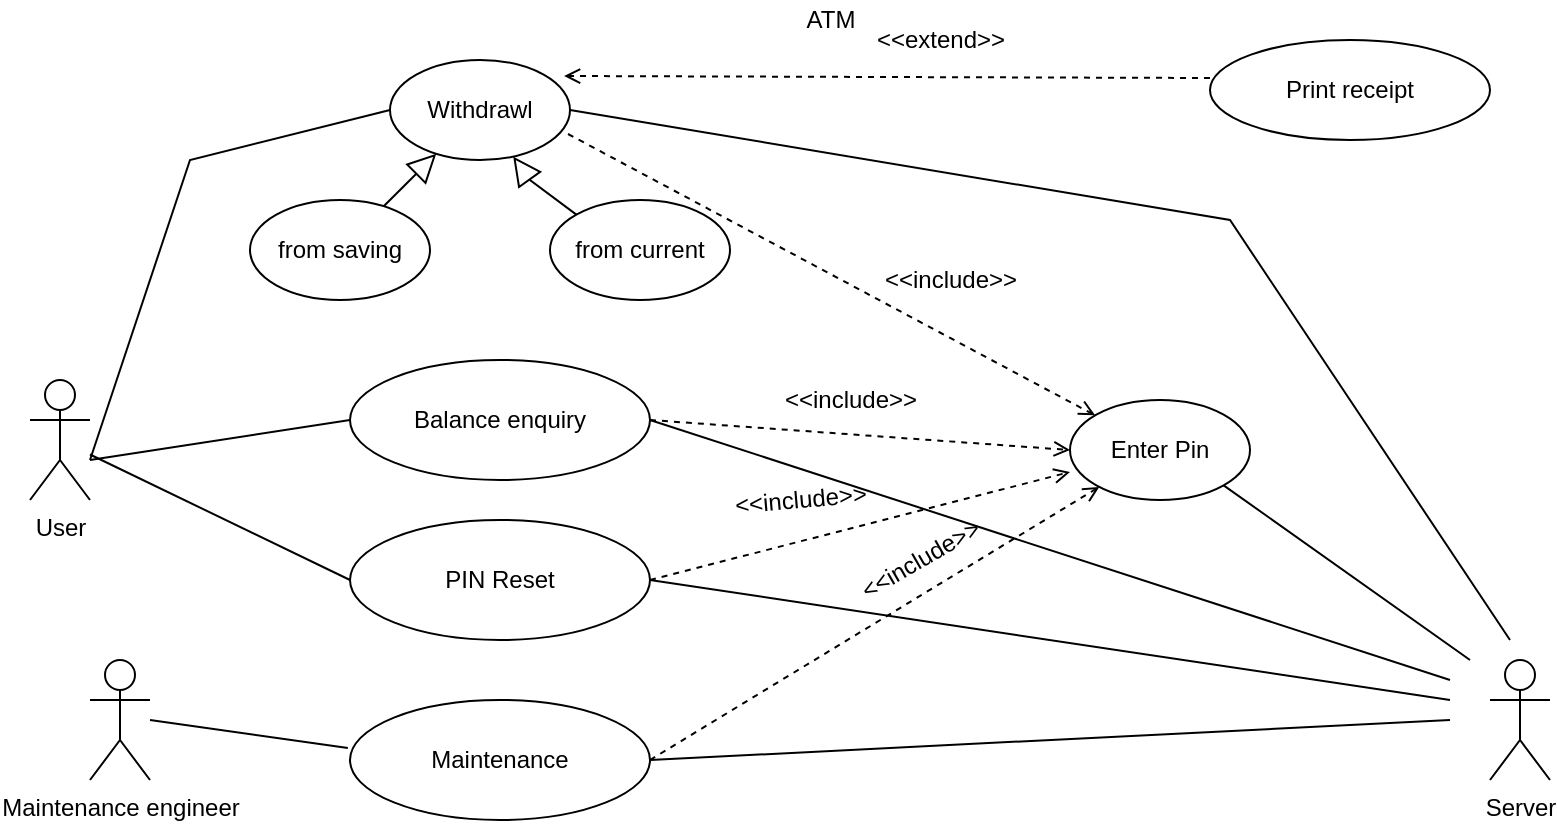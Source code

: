 <mxfile version="16.6.4" type="github"><diagram id="KG8YndVyWsFrYVTOWhw6" name="Page-1"><mxGraphModel dx="868" dy="482" grid="1" gridSize="10" guides="1" tooltips="1" connect="1" arrows="1" fold="1" page="1" pageScale="1" pageWidth="850" pageHeight="1100" math="1" shadow="0"><root><mxCell id="0"/><mxCell id="1" parent="0"/><mxCell id="Q4iGxTvd_KhKW-Tn5tie-8" value="Withdrawl" style="ellipse;whiteSpace=wrap;html=1;" vertex="1" parent="1"><mxGeometry x="220" y="40" width="90" height="50" as="geometry"/></mxCell><mxCell id="Q4iGxTvd_KhKW-Tn5tie-9" value="from saving" style="ellipse;whiteSpace=wrap;html=1;" vertex="1" parent="1"><mxGeometry x="150" y="110" width="90" height="50" as="geometry"/></mxCell><mxCell id="Q4iGxTvd_KhKW-Tn5tie-10" value="from current" style="ellipse;whiteSpace=wrap;html=1;" vertex="1" parent="1"><mxGeometry x="300" y="110" width="90" height="50" as="geometry"/></mxCell><mxCell id="Q4iGxTvd_KhKW-Tn5tie-11" value="Balance enquiry" style="ellipse;whiteSpace=wrap;html=1;" vertex="1" parent="1"><mxGeometry x="200" y="190" width="150" height="60" as="geometry"/></mxCell><mxCell id="Q4iGxTvd_KhKW-Tn5tie-12" value="PIN Reset" style="ellipse;whiteSpace=wrap;html=1;" vertex="1" parent="1"><mxGeometry x="200" y="270" width="150" height="60" as="geometry"/></mxCell><mxCell id="Q4iGxTvd_KhKW-Tn5tie-13" value="Maintenance" style="ellipse;whiteSpace=wrap;html=1;" vertex="1" parent="1"><mxGeometry x="200" y="360" width="150" height="60" as="geometry"/></mxCell><mxCell id="Q4iGxTvd_KhKW-Tn5tie-14" value="User&lt;br&gt;" style="shape=umlActor;verticalLabelPosition=bottom;verticalAlign=top;html=1;outlineConnect=0;" vertex="1" parent="1"><mxGeometry x="40" y="200" width="30" height="60" as="geometry"/></mxCell><mxCell id="Q4iGxTvd_KhKW-Tn5tie-15" value="" style="endArrow=none;html=1;rounded=0;entryX=0;entryY=0.5;entryDx=0;entryDy=0;" edge="1" parent="1" target="Q4iGxTvd_KhKW-Tn5tie-8"><mxGeometry width="50" height="50" relative="1" as="geometry"><mxPoint x="70" y="240" as="sourcePoint"/><mxPoint x="120" y="50" as="targetPoint"/><Array as="points"><mxPoint x="120" y="90"/></Array></mxGeometry></mxCell><mxCell id="Q4iGxTvd_KhKW-Tn5tie-16" value="" style="endArrow=none;html=1;rounded=0;entryX=0;entryY=0.5;entryDx=0;entryDy=0;" edge="1" parent="1" target="Q4iGxTvd_KhKW-Tn5tie-11"><mxGeometry width="50" height="50" relative="1" as="geometry"><mxPoint x="70" y="240" as="sourcePoint"/><mxPoint x="150" y="180" as="targetPoint"/></mxGeometry></mxCell><mxCell id="Q4iGxTvd_KhKW-Tn5tie-17" value="" style="endArrow=none;html=1;rounded=0;entryX=0;entryY=0.5;entryDx=0;entryDy=0;" edge="1" parent="1" source="Q4iGxTvd_KhKW-Tn5tie-14" target="Q4iGxTvd_KhKW-Tn5tie-12"><mxGeometry width="50" height="50" relative="1" as="geometry"><mxPoint x="110" y="240" as="sourcePoint"/><mxPoint x="160" y="190" as="targetPoint"/></mxGeometry></mxCell><mxCell id="Q4iGxTvd_KhKW-Tn5tie-20" value="" style="endArrow=block;endFill=0;endSize=12;html=1;rounded=0;" edge="1" parent="1" source="Q4iGxTvd_KhKW-Tn5tie-9" target="Q4iGxTvd_KhKW-Tn5tie-8"><mxGeometry width="160" relative="1" as="geometry"><mxPoint x="220" y="100" as="sourcePoint"/><mxPoint x="240" y="100" as="targetPoint"/><Array as="points"/></mxGeometry></mxCell><mxCell id="Q4iGxTvd_KhKW-Tn5tie-21" value="" style="endArrow=block;endFill=0;endSize=12;html=1;rounded=0;exitX=0;exitY=0;exitDx=0;exitDy=0;" edge="1" parent="1" source="Q4iGxTvd_KhKW-Tn5tie-10" target="Q4iGxTvd_KhKW-Tn5tie-8"><mxGeometry width="160" relative="1" as="geometry"><mxPoint x="273.704" y="109.996" as="sourcePoint"/><mxPoint x="299.996" y="83.704" as="targetPoint"/><Array as="points"><mxPoint x="290" y="100"/></Array></mxGeometry></mxCell><mxCell id="Q4iGxTvd_KhKW-Tn5tie-27" value="Maintenance engineer" style="shape=umlActor;verticalLabelPosition=bottom;verticalAlign=top;html=1;outlineConnect=0;" vertex="1" parent="1"><mxGeometry x="70" y="340" width="30" height="60" as="geometry"/></mxCell><mxCell id="Q4iGxTvd_KhKW-Tn5tie-30" value="" style="endArrow=none;html=1;rounded=0;entryX=-0.007;entryY=0.4;entryDx=0;entryDy=0;entryPerimeter=0;" edge="1" parent="1" target="Q4iGxTvd_KhKW-Tn5tie-13"><mxGeometry width="50" height="50" relative="1" as="geometry"><mxPoint x="100" y="370" as="sourcePoint"/><mxPoint x="150" y="320" as="targetPoint"/></mxGeometry></mxCell><mxCell id="Q4iGxTvd_KhKW-Tn5tie-31" value="Enter Pin" style="ellipse;whiteSpace=wrap;html=1;" vertex="1" parent="1"><mxGeometry x="560" y="210" width="90" height="50" as="geometry"/></mxCell><mxCell id="Q4iGxTvd_KhKW-Tn5tie-32" value="Print receipt" style="ellipse;whiteSpace=wrap;html=1;" vertex="1" parent="1"><mxGeometry x="630" y="30" width="140" height="50" as="geometry"/></mxCell><mxCell id="Q4iGxTvd_KhKW-Tn5tie-33" value="Server" style="shape=umlActor;verticalLabelPosition=bottom;verticalAlign=top;html=1;outlineConnect=0;" vertex="1" parent="1"><mxGeometry x="770" y="340" width="30" height="60" as="geometry"/></mxCell><mxCell id="Q4iGxTvd_KhKW-Tn5tie-36" value="" style="endArrow=none;html=1;rounded=0;exitX=1;exitY=0.5;exitDx=0;exitDy=0;" edge="1" parent="1" source="Q4iGxTvd_KhKW-Tn5tie-12"><mxGeometry width="50" height="50" relative="1" as="geometry"><mxPoint x="440" y="290" as="sourcePoint"/><mxPoint x="750" y="360" as="targetPoint"/></mxGeometry></mxCell><mxCell id="Q4iGxTvd_KhKW-Tn5tie-37" value="" style="endArrow=none;html=1;rounded=0;entryX=1;entryY=0.5;entryDx=0;entryDy=0;" edge="1" parent="1" target="Q4iGxTvd_KhKW-Tn5tie-8"><mxGeometry width="50" height="50" relative="1" as="geometry"><mxPoint x="780" y="330" as="sourcePoint"/><mxPoint x="500" y="250" as="targetPoint"/><Array as="points"><mxPoint x="640" y="120"/></Array></mxGeometry></mxCell><mxCell id="Q4iGxTvd_KhKW-Tn5tie-38" value="" style="endArrow=open;html=1;rounded=0;dashed=1;strokeWidth=1;exitX=1;exitY=0.5;exitDx=0;exitDy=0;entryX=0;entryY=0.5;entryDx=0;entryDy=0;endFill=0;" edge="1" parent="1" source="Q4iGxTvd_KhKW-Tn5tie-11" target="Q4iGxTvd_KhKW-Tn5tie-31"><mxGeometry width="50" height="50" relative="1" as="geometry"><mxPoint x="430" y="280" as="sourcePoint"/><mxPoint x="480" y="230" as="targetPoint"/></mxGeometry></mxCell><mxCell id="Q4iGxTvd_KhKW-Tn5tie-39" value="" style="endArrow=open;html=1;rounded=0;dashed=1;strokeWidth=1;exitX=1;exitY=0.5;exitDx=0;exitDy=0;endFill=0;" edge="1" parent="1" source="Q4iGxTvd_KhKW-Tn5tie-13" target="Q4iGxTvd_KhKW-Tn5tie-31"><mxGeometry width="50" height="50" relative="1" as="geometry"><mxPoint x="360" y="230" as="sourcePoint"/><mxPoint x="570" y="245" as="targetPoint"/></mxGeometry></mxCell><mxCell id="Q4iGxTvd_KhKW-Tn5tie-40" value="" style="endArrow=open;html=1;rounded=0;dashed=1;strokeWidth=1;exitX=1;exitY=0.5;exitDx=0;exitDy=0;entryX=0;entryY=0.72;entryDx=0;entryDy=0;entryPerimeter=0;endFill=0;" edge="1" parent="1" source="Q4iGxTvd_KhKW-Tn5tie-12" target="Q4iGxTvd_KhKW-Tn5tie-31"><mxGeometry width="50" height="50" relative="1" as="geometry"><mxPoint x="370" y="240" as="sourcePoint"/><mxPoint x="570" y="255" as="targetPoint"/></mxGeometry></mxCell><mxCell id="Q4iGxTvd_KhKW-Tn5tie-41" value="" style="endArrow=none;html=1;rounded=0;" edge="1" parent="1"><mxGeometry width="50" height="50" relative="1" as="geometry"><mxPoint x="350" y="390" as="sourcePoint"/><mxPoint x="750" y="370" as="targetPoint"/></mxGeometry></mxCell><mxCell id="Q4iGxTvd_KhKW-Tn5tie-42" value="" style="endArrow=none;html=1;rounded=0;" edge="1" parent="1"><mxGeometry width="50" height="50" relative="1" as="geometry"><mxPoint x="750" y="350" as="sourcePoint"/><mxPoint x="350" y="220" as="targetPoint"/></mxGeometry></mxCell><mxCell id="Q4iGxTvd_KhKW-Tn5tie-43" value="" style="endArrow=open;html=1;rounded=0;dashed=1;strokeWidth=1;exitX=0;exitY=0.38;exitDx=0;exitDy=0;entryX=0.967;entryY=0.16;entryDx=0;entryDy=0;entryPerimeter=0;exitPerimeter=0;endFill=0;" edge="1" parent="1" source="Q4iGxTvd_KhKW-Tn5tie-32" target="Q4iGxTvd_KhKW-Tn5tie-8"><mxGeometry width="50" height="50" relative="1" as="geometry"><mxPoint x="370" y="30" as="sourcePoint"/><mxPoint x="580" y="45" as="targetPoint"/></mxGeometry></mxCell><mxCell id="Q4iGxTvd_KhKW-Tn5tie-44" value="" style="endArrow=open;html=1;rounded=0;dashed=1;strokeWidth=1;exitX=0.989;exitY=0.74;exitDx=0;exitDy=0;exitPerimeter=0;endFill=0;" edge="1" parent="1" source="Q4iGxTvd_KhKW-Tn5tie-8" target="Q4iGxTvd_KhKW-Tn5tie-31"><mxGeometry width="50" height="50" relative="1" as="geometry"><mxPoint x="360" y="230" as="sourcePoint"/><mxPoint x="570" y="245" as="targetPoint"/></mxGeometry></mxCell><mxCell id="Q4iGxTvd_KhKW-Tn5tie-45" value="ATM" style="text;html=1;align=center;verticalAlign=middle;resizable=0;points=[];autosize=1;strokeColor=none;fillColor=none;" vertex="1" parent="1"><mxGeometry x="420" y="10" width="40" height="20" as="geometry"/></mxCell><mxCell id="Q4iGxTvd_KhKW-Tn5tie-46" value="&amp;lt;&amp;lt;include&amp;gt;&amp;gt;" style="text;html=1;align=center;verticalAlign=middle;resizable=0;points=[];autosize=1;strokeColor=none;fillColor=none;" vertex="1" parent="1"><mxGeometry x="460" y="140" width="80" height="20" as="geometry"/></mxCell><mxCell id="Q4iGxTvd_KhKW-Tn5tie-47" value="&amp;lt;&amp;lt;include&amp;gt;&amp;gt;" style="text;html=1;align=center;verticalAlign=middle;resizable=0;points=[];autosize=1;strokeColor=none;fillColor=none;rotation=-30;" vertex="1" parent="1"><mxGeometry x="445" y="280" width="80" height="20" as="geometry"/></mxCell><mxCell id="Q4iGxTvd_KhKW-Tn5tie-48" value="&amp;lt;&amp;lt;include&amp;gt;&amp;gt;" style="text;html=1;align=center;verticalAlign=middle;resizable=0;points=[];autosize=1;strokeColor=none;fillColor=none;rotation=-5;" vertex="1" parent="1"><mxGeometry x="385" y="250" width="80" height="20" as="geometry"/></mxCell><mxCell id="Q4iGxTvd_KhKW-Tn5tie-49" value="&amp;lt;&amp;lt;include&amp;gt;&amp;gt;" style="text;html=1;align=center;verticalAlign=middle;resizable=0;points=[];autosize=1;strokeColor=none;fillColor=none;" vertex="1" parent="1"><mxGeometry x="410" y="200" width="80" height="20" as="geometry"/></mxCell><mxCell id="Q4iGxTvd_KhKW-Tn5tie-50" value="&amp;lt;&amp;lt;extend&amp;gt;&amp;gt;" style="text;html=1;align=center;verticalAlign=middle;resizable=0;points=[];autosize=1;strokeColor=none;fillColor=none;" vertex="1" parent="1"><mxGeometry x="455" y="20" width="80" height="20" as="geometry"/></mxCell><mxCell id="Q4iGxTvd_KhKW-Tn5tie-51" value="" style="endArrow=none;html=1;rounded=0;entryX=1;entryY=1;entryDx=0;entryDy=0;" edge="1" parent="1" target="Q4iGxTvd_KhKW-Tn5tie-31"><mxGeometry width="50" height="50" relative="1" as="geometry"><mxPoint x="760" y="340" as="sourcePoint"/><mxPoint x="360" y="230" as="targetPoint"/></mxGeometry></mxCell></root></mxGraphModel></diagram></mxfile>
